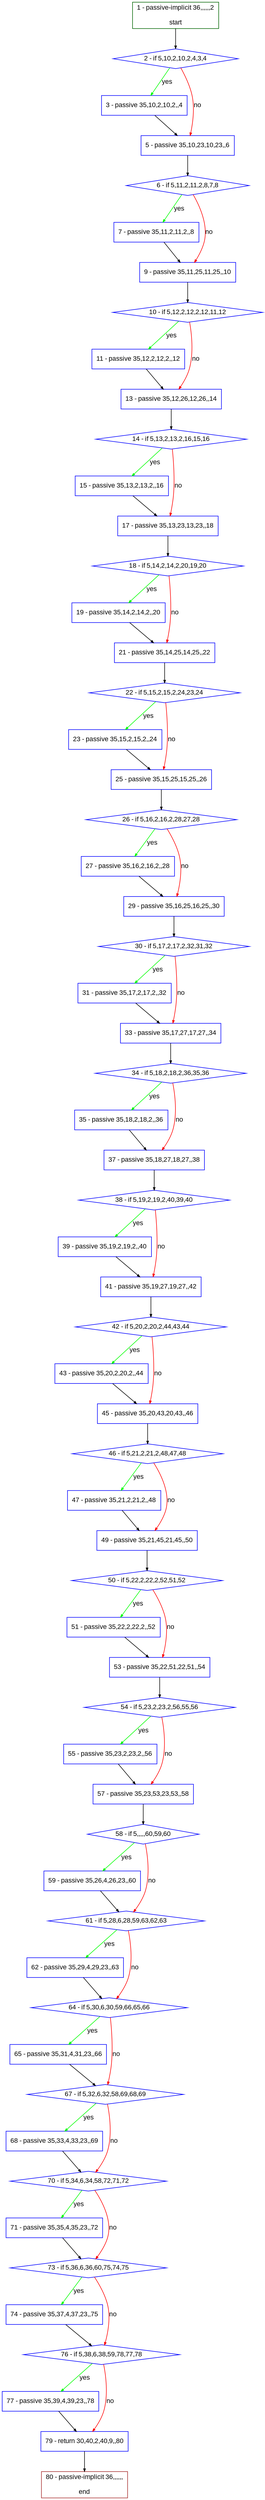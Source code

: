 digraph "" {
  graph [bgcolor="white", fillcolor="#FFFFCC", pack="true", packmode="clust", fontname="Arial", label="", fontsize="12", compound="true", style="rounded,filled"];
  node [node_initialized="no", fillcolor="white", fontname="Arial", label="", color="grey", fontsize="12", fixedsize="false", compound="true", shape="rectangle", style="filled"];
  edge [arrowtail="none", lhead="", fontcolor="black", fontname="Arial", label="", color="black", fontsize="12", arrowhead="normal", arrowsize="0.5", compound="true", ltail="", dir="forward"];
  __N1 [fillcolor="#ffffff", label="2 - if 5,10,2,10,2,4,3,4", color="#0000ff", shape="diamond", style="filled"];
  __N2 [fillcolor="#ffffff", label="1 - passive-implicit 36,,,,,,2\n\nstart", color="#006400", shape="box", style="filled"];
  __N3 [fillcolor="#ffffff", label="3 - passive 35,10,2,10,2,,4", color="#0000ff", shape="box", style="filled"];
  __N4 [fillcolor="#ffffff", label="5 - passive 35,10,23,10,23,,6", color="#0000ff", shape="box", style="filled"];
  __N5 [fillcolor="#ffffff", label="6 - if 5,11,2,11,2,8,7,8", color="#0000ff", shape="diamond", style="filled"];
  __N6 [fillcolor="#ffffff", label="7 - passive 35,11,2,11,2,,8", color="#0000ff", shape="box", style="filled"];
  __N7 [fillcolor="#ffffff", label="9 - passive 35,11,25,11,25,,10", color="#0000ff", shape="box", style="filled"];
  __N8 [fillcolor="#ffffff", label="10 - if 5,12,2,12,2,12,11,12", color="#0000ff", shape="diamond", style="filled"];
  __N9 [fillcolor="#ffffff", label="11 - passive 35,12,2,12,2,,12", color="#0000ff", shape="box", style="filled"];
  __N10 [fillcolor="#ffffff", label="13 - passive 35,12,26,12,26,,14", color="#0000ff", shape="box", style="filled"];
  __N11 [fillcolor="#ffffff", label="14 - if 5,13,2,13,2,16,15,16", color="#0000ff", shape="diamond", style="filled"];
  __N12 [fillcolor="#ffffff", label="15 - passive 35,13,2,13,2,,16", color="#0000ff", shape="box", style="filled"];
  __N13 [fillcolor="#ffffff", label="17 - passive 35,13,23,13,23,,18", color="#0000ff", shape="box", style="filled"];
  __N14 [fillcolor="#ffffff", label="18 - if 5,14,2,14,2,20,19,20", color="#0000ff", shape="diamond", style="filled"];
  __N15 [fillcolor="#ffffff", label="19 - passive 35,14,2,14,2,,20", color="#0000ff", shape="box", style="filled"];
  __N16 [fillcolor="#ffffff", label="21 - passive 35,14,25,14,25,,22", color="#0000ff", shape="box", style="filled"];
  __N17 [fillcolor="#ffffff", label="22 - if 5,15,2,15,2,24,23,24", color="#0000ff", shape="diamond", style="filled"];
  __N18 [fillcolor="#ffffff", label="23 - passive 35,15,2,15,2,,24", color="#0000ff", shape="box", style="filled"];
  __N19 [fillcolor="#ffffff", label="25 - passive 35,15,25,15,25,,26", color="#0000ff", shape="box", style="filled"];
  __N20 [fillcolor="#ffffff", label="26 - if 5,16,2,16,2,28,27,28", color="#0000ff", shape="diamond", style="filled"];
  __N21 [fillcolor="#ffffff", label="27 - passive 35,16,2,16,2,,28", color="#0000ff", shape="box", style="filled"];
  __N22 [fillcolor="#ffffff", label="29 - passive 35,16,25,16,25,,30", color="#0000ff", shape="box", style="filled"];
  __N23 [fillcolor="#ffffff", label="30 - if 5,17,2,17,2,32,31,32", color="#0000ff", shape="diamond", style="filled"];
  __N24 [fillcolor="#ffffff", label="31 - passive 35,17,2,17,2,,32", color="#0000ff", shape="box", style="filled"];
  __N25 [fillcolor="#ffffff", label="33 - passive 35,17,27,17,27,,34", color="#0000ff", shape="box", style="filled"];
  __N26 [fillcolor="#ffffff", label="34 - if 5,18,2,18,2,36,35,36", color="#0000ff", shape="diamond", style="filled"];
  __N27 [fillcolor="#ffffff", label="35 - passive 35,18,2,18,2,,36", color="#0000ff", shape="box", style="filled"];
  __N28 [fillcolor="#ffffff", label="37 - passive 35,18,27,18,27,,38", color="#0000ff", shape="box", style="filled"];
  __N29 [fillcolor="#ffffff", label="38 - if 5,19,2,19,2,40,39,40", color="#0000ff", shape="diamond", style="filled"];
  __N30 [fillcolor="#ffffff", label="39 - passive 35,19,2,19,2,,40", color="#0000ff", shape="box", style="filled"];
  __N31 [fillcolor="#ffffff", label="41 - passive 35,19,27,19,27,,42", color="#0000ff", shape="box", style="filled"];
  __N32 [fillcolor="#ffffff", label="42 - if 5,20,2,20,2,44,43,44", color="#0000ff", shape="diamond", style="filled"];
  __N33 [fillcolor="#ffffff", label="43 - passive 35,20,2,20,2,,44", color="#0000ff", shape="box", style="filled"];
  __N34 [fillcolor="#ffffff", label="45 - passive 35,20,43,20,43,,46", color="#0000ff", shape="box", style="filled"];
  __N35 [fillcolor="#ffffff", label="46 - if 5,21,2,21,2,48,47,48", color="#0000ff", shape="diamond", style="filled"];
  __N36 [fillcolor="#ffffff", label="47 - passive 35,21,2,21,2,,48", color="#0000ff", shape="box", style="filled"];
  __N37 [fillcolor="#ffffff", label="49 - passive 35,21,45,21,45,,50", color="#0000ff", shape="box", style="filled"];
  __N38 [fillcolor="#ffffff", label="50 - if 5,22,2,22,2,52,51,52", color="#0000ff", shape="diamond", style="filled"];
  __N39 [fillcolor="#ffffff", label="51 - passive 35,22,2,22,2,,52", color="#0000ff", shape="box", style="filled"];
  __N40 [fillcolor="#ffffff", label="53 - passive 35,22,51,22,51,,54", color="#0000ff", shape="box", style="filled"];
  __N41 [fillcolor="#ffffff", label="54 - if 5,23,2,23,2,56,55,56", color="#0000ff", shape="diamond", style="filled"];
  __N42 [fillcolor="#ffffff", label="55 - passive 35,23,2,23,2,,56", color="#0000ff", shape="box", style="filled"];
  __N43 [fillcolor="#ffffff", label="57 - passive 35,23,53,23,53,,58", color="#0000ff", shape="box", style="filled"];
  __N44 [fillcolor="#ffffff", label="58 - if 5,,,,,60,59,60", color="#0000ff", shape="diamond", style="filled"];
  __N45 [fillcolor="#ffffff", label="59 - passive 35,26,4,26,23,,60", color="#0000ff", shape="box", style="filled"];
  __N46 [fillcolor="#ffffff", label="61 - if 5,28,6,28,59,63,62,63", color="#0000ff", shape="diamond", style="filled"];
  __N47 [fillcolor="#ffffff", label="62 - passive 35,29,4,29,23,,63", color="#0000ff", shape="box", style="filled"];
  __N48 [fillcolor="#ffffff", label="64 - if 5,30,6,30,59,66,65,66", color="#0000ff", shape="diamond", style="filled"];
  __N49 [fillcolor="#ffffff", label="65 - passive 35,31,4,31,23,,66", color="#0000ff", shape="box", style="filled"];
  __N50 [fillcolor="#ffffff", label="67 - if 5,32,6,32,58,69,68,69", color="#0000ff", shape="diamond", style="filled"];
  __N51 [fillcolor="#ffffff", label="68 - passive 35,33,4,33,23,,69", color="#0000ff", shape="box", style="filled"];
  __N52 [fillcolor="#ffffff", label="70 - if 5,34,6,34,58,72,71,72", color="#0000ff", shape="diamond", style="filled"];
  __N53 [fillcolor="#ffffff", label="71 - passive 35,35,4,35,23,,72", color="#0000ff", shape="box", style="filled"];
  __N54 [fillcolor="#ffffff", label="73 - if 5,36,6,36,60,75,74,75", color="#0000ff", shape="diamond", style="filled"];
  __N55 [fillcolor="#ffffff", label="74 - passive 35,37,4,37,23,,75", color="#0000ff", shape="box", style="filled"];
  __N56 [fillcolor="#ffffff", label="76 - if 5,38,6,38,59,78,77,78", color="#0000ff", shape="diamond", style="filled"];
  __N57 [fillcolor="#ffffff", label="77 - passive 35,39,4,39,23,,78", color="#0000ff", shape="box", style="filled"];
  __N58 [fillcolor="#ffffff", label="79 - return 30,40,2,40,9,,80", color="#0000ff", shape="box", style="filled"];
  __N59 [fillcolor="#ffffff", label="80 - passive-implicit 36,,,,,,\n\nend", color="#a52a2a", shape="box", style="filled"];
  __N2 -> __N1 [arrowtail="none", color="#000000", label="", arrowhead="normal", dir="forward"];
  __N1 -> __N3 [arrowtail="none", color="#00ff00", label="yes", arrowhead="normal", dir="forward"];
  __N1 -> __N4 [arrowtail="none", color="#ff0000", label="no", arrowhead="normal", dir="forward"];
  __N3 -> __N4 [arrowtail="none", color="#000000", label="", arrowhead="normal", dir="forward"];
  __N4 -> __N5 [arrowtail="none", color="#000000", label="", arrowhead="normal", dir="forward"];
  __N5 -> __N6 [arrowtail="none", color="#00ff00", label="yes", arrowhead="normal", dir="forward"];
  __N5 -> __N7 [arrowtail="none", color="#ff0000", label="no", arrowhead="normal", dir="forward"];
  __N6 -> __N7 [arrowtail="none", color="#000000", label="", arrowhead="normal", dir="forward"];
  __N7 -> __N8 [arrowtail="none", color="#000000", label="", arrowhead="normal", dir="forward"];
  __N8 -> __N9 [arrowtail="none", color="#00ff00", label="yes", arrowhead="normal", dir="forward"];
  __N8 -> __N10 [arrowtail="none", color="#ff0000", label="no", arrowhead="normal", dir="forward"];
  __N9 -> __N10 [arrowtail="none", color="#000000", label="", arrowhead="normal", dir="forward"];
  __N10 -> __N11 [arrowtail="none", color="#000000", label="", arrowhead="normal", dir="forward"];
  __N11 -> __N12 [arrowtail="none", color="#00ff00", label="yes", arrowhead="normal", dir="forward"];
  __N11 -> __N13 [arrowtail="none", color="#ff0000", label="no", arrowhead="normal", dir="forward"];
  __N12 -> __N13 [arrowtail="none", color="#000000", label="", arrowhead="normal", dir="forward"];
  __N13 -> __N14 [arrowtail="none", color="#000000", label="", arrowhead="normal", dir="forward"];
  __N14 -> __N15 [arrowtail="none", color="#00ff00", label="yes", arrowhead="normal", dir="forward"];
  __N14 -> __N16 [arrowtail="none", color="#ff0000", label="no", arrowhead="normal", dir="forward"];
  __N15 -> __N16 [arrowtail="none", color="#000000", label="", arrowhead="normal", dir="forward"];
  __N16 -> __N17 [arrowtail="none", color="#000000", label="", arrowhead="normal", dir="forward"];
  __N17 -> __N18 [arrowtail="none", color="#00ff00", label="yes", arrowhead="normal", dir="forward"];
  __N17 -> __N19 [arrowtail="none", color="#ff0000", label="no", arrowhead="normal", dir="forward"];
  __N18 -> __N19 [arrowtail="none", color="#000000", label="", arrowhead="normal", dir="forward"];
  __N19 -> __N20 [arrowtail="none", color="#000000", label="", arrowhead="normal", dir="forward"];
  __N20 -> __N21 [arrowtail="none", color="#00ff00", label="yes", arrowhead="normal", dir="forward"];
  __N20 -> __N22 [arrowtail="none", color="#ff0000", label="no", arrowhead="normal", dir="forward"];
  __N21 -> __N22 [arrowtail="none", color="#000000", label="", arrowhead="normal", dir="forward"];
  __N22 -> __N23 [arrowtail="none", color="#000000", label="", arrowhead="normal", dir="forward"];
  __N23 -> __N24 [arrowtail="none", color="#00ff00", label="yes", arrowhead="normal", dir="forward"];
  __N23 -> __N25 [arrowtail="none", color="#ff0000", label="no", arrowhead="normal", dir="forward"];
  __N24 -> __N25 [arrowtail="none", color="#000000", label="", arrowhead="normal", dir="forward"];
  __N25 -> __N26 [arrowtail="none", color="#000000", label="", arrowhead="normal", dir="forward"];
  __N26 -> __N27 [arrowtail="none", color="#00ff00", label="yes", arrowhead="normal", dir="forward"];
  __N26 -> __N28 [arrowtail="none", color="#ff0000", label="no", arrowhead="normal", dir="forward"];
  __N27 -> __N28 [arrowtail="none", color="#000000", label="", arrowhead="normal", dir="forward"];
  __N28 -> __N29 [arrowtail="none", color="#000000", label="", arrowhead="normal", dir="forward"];
  __N29 -> __N30 [arrowtail="none", color="#00ff00", label="yes", arrowhead="normal", dir="forward"];
  __N29 -> __N31 [arrowtail="none", color="#ff0000", label="no", arrowhead="normal", dir="forward"];
  __N30 -> __N31 [arrowtail="none", color="#000000", label="", arrowhead="normal", dir="forward"];
  __N31 -> __N32 [arrowtail="none", color="#000000", label="", arrowhead="normal", dir="forward"];
  __N32 -> __N33 [arrowtail="none", color="#00ff00", label="yes", arrowhead="normal", dir="forward"];
  __N32 -> __N34 [arrowtail="none", color="#ff0000", label="no", arrowhead="normal", dir="forward"];
  __N33 -> __N34 [arrowtail="none", color="#000000", label="", arrowhead="normal", dir="forward"];
  __N34 -> __N35 [arrowtail="none", color="#000000", label="", arrowhead="normal", dir="forward"];
  __N35 -> __N36 [arrowtail="none", color="#00ff00", label="yes", arrowhead="normal", dir="forward"];
  __N35 -> __N37 [arrowtail="none", color="#ff0000", label="no", arrowhead="normal", dir="forward"];
  __N36 -> __N37 [arrowtail="none", color="#000000", label="", arrowhead="normal", dir="forward"];
  __N37 -> __N38 [arrowtail="none", color="#000000", label="", arrowhead="normal", dir="forward"];
  __N38 -> __N39 [arrowtail="none", color="#00ff00", label="yes", arrowhead="normal", dir="forward"];
  __N38 -> __N40 [arrowtail="none", color="#ff0000", label="no", arrowhead="normal", dir="forward"];
  __N39 -> __N40 [arrowtail="none", color="#000000", label="", arrowhead="normal", dir="forward"];
  __N40 -> __N41 [arrowtail="none", color="#000000", label="", arrowhead="normal", dir="forward"];
  __N41 -> __N42 [arrowtail="none", color="#00ff00", label="yes", arrowhead="normal", dir="forward"];
  __N41 -> __N43 [arrowtail="none", color="#ff0000", label="no", arrowhead="normal", dir="forward"];
  __N42 -> __N43 [arrowtail="none", color="#000000", label="", arrowhead="normal", dir="forward"];
  __N43 -> __N44 [arrowtail="none", color="#000000", label="", arrowhead="normal", dir="forward"];
  __N44 -> __N45 [arrowtail="none", color="#00ff00", label="yes", arrowhead="normal", dir="forward"];
  __N44 -> __N46 [arrowtail="none", color="#ff0000", label="no", arrowhead="normal", dir="forward"];
  __N45 -> __N46 [arrowtail="none", color="#000000", label="", arrowhead="normal", dir="forward"];
  __N46 -> __N47 [arrowtail="none", color="#00ff00", label="yes", arrowhead="normal", dir="forward"];
  __N46 -> __N48 [arrowtail="none", color="#ff0000", label="no", arrowhead="normal", dir="forward"];
  __N47 -> __N48 [arrowtail="none", color="#000000", label="", arrowhead="normal", dir="forward"];
  __N48 -> __N49 [arrowtail="none", color="#00ff00", label="yes", arrowhead="normal", dir="forward"];
  __N48 -> __N50 [arrowtail="none", color="#ff0000", label="no", arrowhead="normal", dir="forward"];
  __N49 -> __N50 [arrowtail="none", color="#000000", label="", arrowhead="normal", dir="forward"];
  __N50 -> __N51 [arrowtail="none", color="#00ff00", label="yes", arrowhead="normal", dir="forward"];
  __N50 -> __N52 [arrowtail="none", color="#ff0000", label="no", arrowhead="normal", dir="forward"];
  __N51 -> __N52 [arrowtail="none", color="#000000", label="", arrowhead="normal", dir="forward"];
  __N52 -> __N53 [arrowtail="none", color="#00ff00", label="yes", arrowhead="normal", dir="forward"];
  __N52 -> __N54 [arrowtail="none", color="#ff0000", label="no", arrowhead="normal", dir="forward"];
  __N53 -> __N54 [arrowtail="none", color="#000000", label="", arrowhead="normal", dir="forward"];
  __N54 -> __N55 [arrowtail="none", color="#00ff00", label="yes", arrowhead="normal", dir="forward"];
  __N54 -> __N56 [arrowtail="none", color="#ff0000", label="no", arrowhead="normal", dir="forward"];
  __N55 -> __N56 [arrowtail="none", color="#000000", label="", arrowhead="normal", dir="forward"];
  __N56 -> __N57 [arrowtail="none", color="#00ff00", label="yes", arrowhead="normal", dir="forward"];
  __N56 -> __N58 [arrowtail="none", color="#ff0000", label="no", arrowhead="normal", dir="forward"];
  __N57 -> __N58 [arrowtail="none", color="#000000", label="", arrowhead="normal", dir="forward"];
  __N58 -> __N59 [arrowtail="none", color="#000000", label="", arrowhead="normal", dir="forward"];
}
